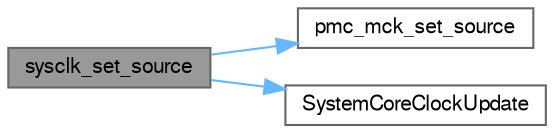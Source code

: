 digraph "sysclk_set_source"
{
 // LATEX_PDF_SIZE
  bgcolor="transparent";
  edge [fontname=FreeSans,fontsize=10,labelfontname=FreeSans,labelfontsize=10];
  node [fontname=FreeSans,fontsize=10,shape=box,height=0.2,width=0.4];
  rankdir="LR";
  Node1 [label="sysclk_set_source",height=0.2,width=0.4,color="gray40", fillcolor="grey60", style="filled", fontcolor="black",tooltip="Change the source of the main system clock."];
  Node1 -> Node2 [color="steelblue1",style="solid"];
  Node2 [label="pmc_mck_set_source",height=0.2,width=0.4,color="grey40", fillcolor="white", style="filled",URL="$group__sam__drivers__pmc__group.html#ga5c765cb31e5915b5708079d7b59332b3",tooltip="Set the source of the MCK."];
  Node1 -> Node3 [color="steelblue1",style="solid"];
  Node3 [label="SystemCoreClockUpdate",height=0.2,width=0.4,color="grey40", fillcolor="white", style="filled",URL="$system__same70_8c.html#ae0c36a9591fe6e9c45ecb21a794f0f0f",tooltip="Updates the SystemCoreClock with current core Clock retrieved from cpu registers."];
}
